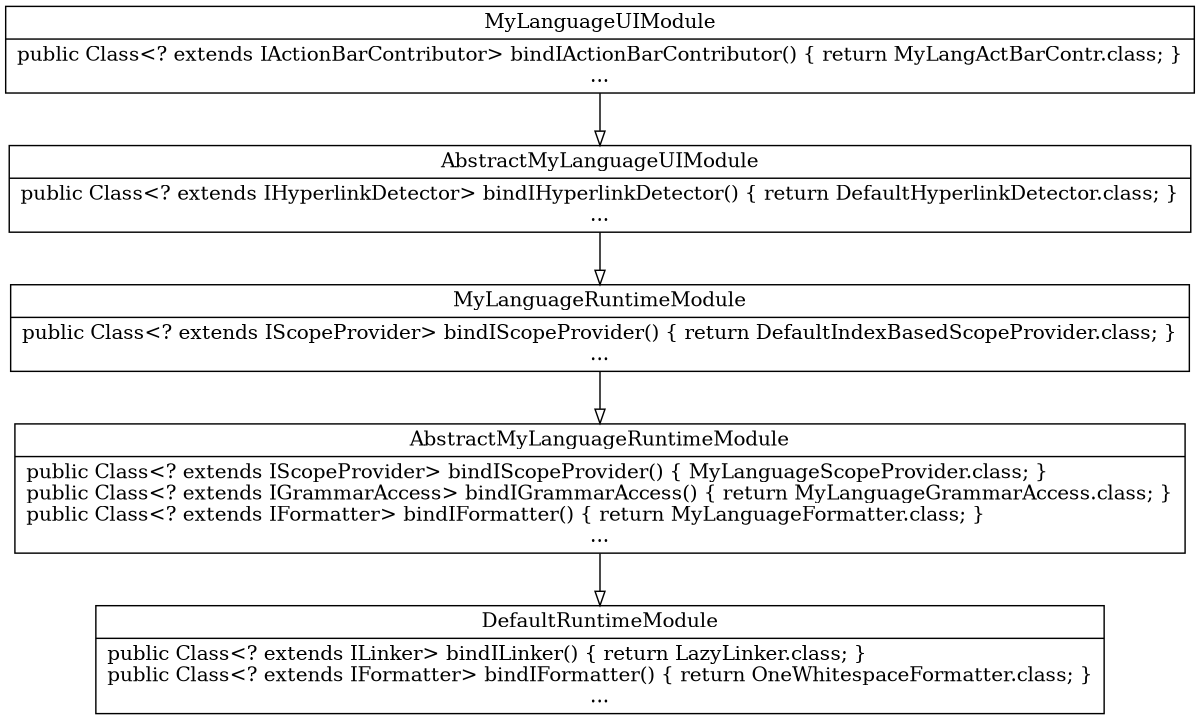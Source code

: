 
digraph modules_hierarchy {
	dpi=96;
	size="8,8";
	node [shape=record];
	edge [arrowhead=onormal]
	DefaultRT [label="{DefaultRuntimeModule|public Class\<? extends ILinker\> bindILinker() \{ return LazyLinker.class; \}\lpublic Class\<? extends IFormatter\> bindIFormatter() \{ return OneWhitespaceFormatter.class; \}\l...}"];
	AbstractMyRT [label="{AbstractMyLanguageRuntimeModule|public Class\<? extends IScopeProvider\> bindIScopeProvider() \{ MyLanguageScopeProvider.class; \}\lpublic Class\<? extends IGrammarAccess\> bindIGrammarAccess() \{ return MyLanguageGrammarAccess.class; \}\lpublic Class\<? extends IFormatter\> bindIFormatter() \{ return MyLanguageFormatter.class; \}\l...}"];
	MyRT [label="{MyLanguageRuntimeModule|public Class\<? extends IScopeProvider\> bindIScopeProvider() \{ return DefaultIndexBasedScopeProvider.class; \}\l...}"];
	AbstractMyUI [label="{AbstractMyLanguageUIModule|public Class\<? extends IHyperlinkDetector\> bindIHyperlinkDetector() \{ return DefaultHyperlinkDetector.class; \}\l...}"];
	MyUI [label="{MyLanguageUIModule|public Class\<? extends IActionBarContributor\> bindIActionBarContributor() \{ return MyLangActBarContr.class; \}\l...}"];
	MyUI -> AbstractMyUI;
	AbstractMyUI -> MyRT;
	MyRT -> AbstractMyRT;
	AbstractMyRT -> DefaultRT; 
	

}